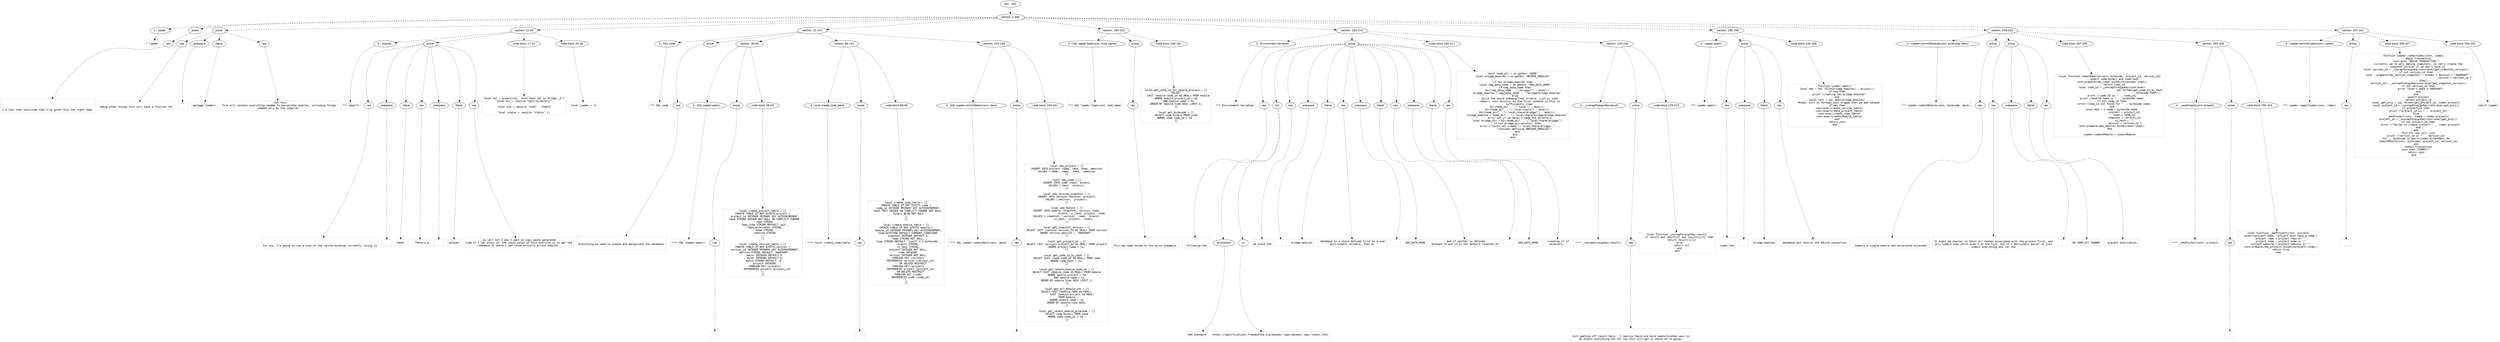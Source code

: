 digraph lpegNode {

node [fontname=Helvetica]
edge [style=dashed]

doc_0 [label="doc - 352"]


doc_0 -> { section_1}
{rank=same; section_1}

section_1 [label="section: 1-306"]


// END RANK doc_0

section_1 -> { header_2 prose_3 prose_4 section_5 section_6 section_7 section_8 section_9 section_10 section_11}
{rank=same; header_2 prose_3 prose_4 section_5 section_6 section_7 section_8 section_9 section_10 section_11}

header_2 [label="1 : loader"]

prose_3 [label="prose"]

prose_4 [label="prose"]

section_5 [label="section: 10-30"]

section_6 [label="section: 31-101"]

section_7 [label="section: 164-183"]

section_8 [label="section: 184-219"]

section_9 [label="section: 236-258"]

section_10 [label="section: 259-292"]

section_11 [label="section: 307-352"]


// END RANK section_1

header_2 -> leaf_12
leaf_12  [color=Gray,shape=rectangle,fontname=Inconsolata,label="* loader"]
// END RANK header_2

prose_3 -> { raw_13}
{rank=same; raw_13}

raw_13 [label="raw"]


// END RANK prose_3

raw_13 -> leaf_14
leaf_14  [color=Gray,shape=rectangle,fontname=Inconsolata,label="


I'm less than convinced that I've given this the right name.
"]
// END RANK raw_13

prose_4 -> { raw_15 prespace_16 literal_17 raw_18}
{rank=same; raw_15 prespace_16 literal_17 raw_18}

raw_15 [label="raw"]

prespace_16 [label="prespace"]

literal_17 [label="literal"]

raw_18 [label="raw"]


// END RANK prose_4

raw_15 -> leaf_19
leaf_19  [color=Gray,shape=rectangle,fontname=Inconsolata,label="
Among other things this will have a function for"]
// END RANK raw_15

prespace_16 -> leaf_20
leaf_20  [color=Gray,shape=rectangle,fontname=Inconsolata,label=" "]
// END RANK prespace_16

literal_17 -> leaf_21
leaf_21  [color=Gray,shape=rectangle,fontname=Inconsolata,label="package.loaders"]
// END RANK literal_17

raw_18 -> leaf_22
leaf_22  [color=Gray,shape=rectangle,fontname=Inconsolata,label=", but this
file will contain everything needed to manipulate modules, including things
needed only by the compiler.
"]
// END RANK raw_18

section_5 -> { header_23 prose_24 codeblock_25 codeblock_26}
{rank=same; header_23 prose_24 codeblock_25 codeblock_26}

header_23 [label="3 : imports"]

prose_24 [label="prose"]

codeblock_25 [label="code block 17-24"]

codeblock_26 [label="code block 26-28"]


// END RANK section_5

header_23 -> leaf_27
leaf_27  [color=Gray,shape=rectangle,fontname=Inconsolata,label="*** imports"]
// END RANK header_23

prose_24 -> { raw_28 prespace_29 literal_30 raw_31 prespace_32 literal_33 raw_34}
{rank=same; raw_28 prespace_29 literal_30 raw_31 prespace_32 literal_33 raw_34}

raw_28 [label="raw"]

prespace_29 [label="prespace"]

literal_30 [label="literal"]

raw_31 [label="raw"]

prespace_32 [label="prespace"]

literal_33 [label="literal"]

raw_34 [label="raw"]


// END RANK prose_24

raw_28 -> leaf_35
leaf_35  [color=Gray,shape=rectangle,fontname=Inconsolata,label="

For now, I'm going to use a copy of the sqlite bindings currently living in"]
// END RANK raw_28

prespace_29 -> leaf_36
leaf_36  [color=Gray,shape=rectangle,fontname=Inconsolata,label=""]
// END RANK prespace_29

literal_30 -> leaf_37
leaf_37  [color=Gray,shape=rectangle,fontname=Inconsolata,label="femto"]
// END RANK literal_30

raw_31 -> leaf_38
leaf_38  [color=Gray,shape=rectangle,fontname=Inconsolata,label=".  There's a"]
// END RANK raw_31

prespace_32 -> leaf_39
leaf_39  [color=Gray,shape=rectangle,fontname=Inconsolata,label=" "]
// END RANK prespace_32

literal_33 -> leaf_40
leaf_40  [color=Gray,shape=rectangle,fontname=Inconsolata,label="sqlayer"]
// END RANK literal_33

raw_34 -> leaf_41
leaf_41  [color=Gray,shape=rectangle,fontname=Inconsolata,label=" as well but I don't want to copy-paste generated
code if I can avoid it; the whole point of this exercise is to get the
codebase to where I can reuse projects across modules.
"]
// END RANK raw_34

codeblock_25 -> leaf_42
leaf_42  [color=Gray,shape=rectangle,fontname=Inconsolata,label="local sql = assert(sql, \"must have sql in bridge _G\")
local Dir = require \"walk/directory\"

local sha = require \"sha3\" . sha512

local status = require \"status\" ()"]
// END RANK codeblock_25

codeblock_26 -> leaf_43
leaf_43  [color=Gray,shape=rectangle,fontname=Inconsolata,label="local Loader = {}"]
// END RANK codeblock_26

section_6 -> { header_44 prose_45 section_46 section_47 section_48}
{rank=same; header_44 prose_45 section_46 section_47 section_48}

header_44 [label="3 : SQL code"]

prose_45 [label="prose"]

section_46 [label="section: 36-65"]

section_47 [label="section: 66-101"]

section_48 [label="section: 102-163"]


// END RANK section_6

header_44 -> leaf_49
leaf_49  [color=Gray,shape=rectangle,fontname=Inconsolata,label="*** SQL code"]
// END RANK header_44

prose_45 -> { raw_50}
{rank=same; raw_50}

raw_50 [label="raw"]


// END RANK prose_45

raw_50 -> leaf_51
leaf_51  [color=Gray,shape=rectangle,fontname=Inconsolata,label="

Everything we need to create and manipulate the database.

"]
// END RANK raw_50

section_46 -> { header_52 prose_53 codeblock_54}
{rank=same; header_52 prose_53 codeblock_54}

header_52 [label="4 : SQL Loader.open()"]

prose_53 [label="prose"]

codeblock_54 [label="code block 38-63"]


// END RANK section_46

header_52 -> leaf_55
leaf_55  [color=Gray,shape=rectangle,fontname=Inconsolata,label="**** SQL Loader.open()"]
// END RANK header_52

prose_53 -> { raw_56}
{rank=same; raw_56}

raw_56 [label="raw"]


// END RANK prose_53

raw_56 -> leaf_57
leaf_57  [color=Gray,shape=rectangle,fontname=Inconsolata,label="
"]
// END RANK raw_56

codeblock_54 -> leaf_58
leaf_58  [color=Gray,shape=rectangle,fontname=Inconsolata,label="local create_project_table = [[
CREATE TABLE IF NOT EXISTS project (
   project_id INTEGER PRIMARY KEY AUTOINCREMENT,
   name STRING UNIQUE NOT NULL ON CONFLICT IGNORE,
   repo STRING,
   repo_type STRING DEFAULT 'git',
   repo_alternates STRING,
   home STRING,
   website STRING
);
]]

local create_version_table = [[
CREATE TABLE IF NOT EXISTS version (
   version_id INTEGER PRIMARY KEY AUTOINCREMENT,
   edition STRING DEFAULT 'SNAPSHOT',
   major INTEGER DEFAULT 0,
   minor INTEGER DEFAULT 0,
   patch STRING DEFAULT '0',
   project INTEGER,
   FOREIGN KEY (project)
      REFERENCES project (project_id)
);
]]"]
// END RANK codeblock_54

section_47 -> { header_59 prose_60 codeblock_61}
{rank=same; header_59 prose_60 codeblock_61}

header_59 [label="4 : local create_code_table"]

prose_60 [label="prose"]

codeblock_61 [label="code block 68-99"]


// END RANK section_47

header_59 -> leaf_62
leaf_62  [color=Gray,shape=rectangle,fontname=Inconsolata,label="**** local create_code_table"]
// END RANK header_59

prose_60 -> { raw_63}
{rank=same; raw_63}

raw_63 [label="raw"]


// END RANK prose_60

raw_63 -> leaf_64
leaf_64  [color=Gray,shape=rectangle,fontname=Inconsolata,label="
"]
// END RANK raw_63

codeblock_61 -> leaf_65
leaf_65  [color=Gray,shape=rectangle,fontname=Inconsolata,label="local create_code_table = [[
CREATE TABLE IF NOT EXISTS code (
   code_id INTEGER PRIMARY KEY AUTOINCREMENT,
   hash TEXT UNIQUE ON CONFLICT IGNORE NOT NULL,
   binary BLOB NOT NULL
);
]]

local create_module_table = [[
CREATE TABLE IF NOT EXISTS module (
   module_id INTEGER PRIMARY KEY AUTOINCREMENT,
   time DATETIME DEFAULT CURRENT_TIMESTAMP,
   snapshot INTEGER DEFAULT 1,
   name STRING NOT NULL,
   type STRING DEFAULT 'luaJIT-2.1-bytecode',
   branch STRING,
   vc_hash STRING,
   project INTEGER NOT NULL,
   code INTEGER,
   version INTEGER NOT NULL,
   FOREIGN KEY (version)
      REFERENCES version (version_id)
      -- ON DELETE RESTRICT
   FOREIGN KEY (project)
      REFERENCES project (project_id)
      ON DELETE RESTRICT
   FOREIGN KEY (code)
      REFERENCES code (code_id)
);
]]"]
// END RANK codeblock_61

section_48 -> { header_66 prose_67 codeblock_68}
{rank=same; header_66 prose_67 codeblock_68}

header_66 [label="4 : SQL Loader.commitDeck(conn, deck)"]

prose_67 [label="prose"]

codeblock_68 [label="code block 104-161"]


// END RANK section_48

header_66 -> leaf_69
leaf_69  [color=Gray,shape=rectangle,fontname=Inconsolata,label="**** SQL Loader.commitDeck(conn, deck)"]
// END RANK header_66

prose_67 -> { raw_70}
{rank=same; raw_70}

raw_70 [label="raw"]


// END RANK prose_67

raw_70 -> leaf_71
leaf_71  [color=Gray,shape=rectangle,fontname=Inconsolata,label="
"]
// END RANK raw_70

codeblock_68 -> leaf_72
leaf_72  [color=Gray,shape=rectangle,fontname=Inconsolata,label="local new_project = [[
INSERT INTO project (name, repo, home, website)
VALUES (:name, :repo, :home, :website)
]]

local new_code = [[
INSERT INTO code (hash, binary)
VALUES (:hash, :binary);
]]

local new_version_snapshot = [[
INSERT INTO version (edition, project)
VALUES (:edition, :project);
]]

local add_module = [[
INSERT INTO module (snapshot, version, name,
                    branch, vc_hash, project, code)
VALUES (:snapshot, :version, :name, :branch,
        :vc_hash, :project, :code);
]]

local get_snapshot_version = [[
SELECT CAST (version.version_id AS REAL) FROM version
WHERE version.edition = 'SNAPSHOT';
]]

local get_project_id = [[
SELECT CAST (project.project_id AS REAL) FROM project
WHERE project.name = %s;
]]

local get_code_id_by_hash = [[
SELECT CAST (code.code_id AS REAL) FROM code
WHERE code.hash = %s;
]]

local get_latest_module_code_id = [[
SELECT CAST (module.code AS REAL) FROM module
WHERE module.project = %d
   AND module.name = %s
ORDER BY module.time DESC LIMIT 1;
]]

local get_all_module_ids = [[
SELECT CAST (module.code AS REAL),
       CAST (module.project AS REAL)
FROM module
WHERE module.name = %s
ORDER BY module.time DESC;
]]

local get_latest_module_bytecode = [[
SELECT code.binary FROM code
WHERE code.code_id = %d ;
]]"]
// END RANK codeblock_68

section_7 -> { header_73 prose_74 codeblock_75}
{rank=same; header_73 prose_74 codeblock_75}

header_73 [label="3 : SQL loader.load(conn, mod_name)"]

prose_74 [label="prose"]

codeblock_75 [label="code block 168-181"]


// END RANK section_7

header_73 -> leaf_76
leaf_76  [color=Gray,shape=rectangle,fontname=Inconsolata,label="*** SQL loader.load(conn, mod_name)"]
// END RANK header_73

prose_74 -> { raw_77}
{rank=same; raw_77}

raw_77 [label="raw"]


// END RANK prose_74

raw_77 -> leaf_78
leaf_78  [color=Gray,shape=rectangle,fontname=Inconsolata,label="

This has been moved to the pylon preamble.
"]
// END RANK raw_77

codeblock_75 -> leaf_79
leaf_79  [color=Gray,shape=rectangle,fontname=Inconsolata,label="local get_code_id_for_module_project = [[
SELECT
   CAST (module.code_id AS REAL) FROM module
WHERE module.project_id = %d
   AND module.name = %s
ORDER BY module.time DESC LIMIT 1;
]]

local get_bytecode = [[
SELECT code.binary FROM code
WHERE code.code_id = %d ;
]]"]
// END RANK codeblock_75

section_8 -> { header_80 prose_81 codeblock_82 section_83}
{rank=same; header_80 prose_81 codeblock_82 section_83}

header_80 [label="3 : Environment Variables"]

prose_81 [label="prose"]

codeblock_82 [label="code block 192-217"]

section_83 [label="section: 220-235"]


// END RANK section_8

header_80 -> leaf_84
leaf_84  [color=Gray,shape=rectangle,fontname=Inconsolata,label="*** Environment Variables"]
// END RANK header_80

prose_81 -> { raw_85 link_86 raw_87 prespace_88 literal_89 raw_90 prespace_91 literal_92 raw_93 prespace_94 literal_95 raw_96}
{rank=same; raw_85 link_86 raw_87 prespace_88 literal_89 raw_90 prespace_91 literal_92 raw_93 prespace_94 literal_95 raw_96}

raw_85 [label="raw"]

link_86 [label="link"]

raw_87 [label="raw"]

prespace_88 [label="prespace"]

literal_89 [label="literal"]

raw_90 [label="raw"]

prespace_91 [label="prespace"]

literal_92 [label="literal"]

raw_93 [label="raw"]

prespace_94 [label="prespace"]

literal_95 [label="literal"]

raw_96 [label="raw"]


// END RANK prose_81

raw_85 -> leaf_97
leaf_97  [color=Gray,shape=rectangle,fontname=Inconsolata,label="

  Following the "]
// END RANK raw_85

link_86 -> { anchortext_98 url_99}
{rank=same; anchortext_98 url_99}

anchortext_98 [label="anchortext"]

url_99 [label="url"]


// END RANK link_86

anchortext_98 -> leaf_100
leaf_100  [color=Gray,shape=rectangle,fontname=Inconsolata,label="XDG Standard"]
// END RANK anchortext_98

url_99 -> leaf_101
leaf_101  [color=Gray,shape=rectangle,fontname=Inconsolata,label="https://specifications.freedesktop.org/basedir-spec/basedir-spec-latest.html"]
// END RANK url_99

raw_87 -> leaf_102
leaf_102  [color=Gray,shape=rectangle,fontname=Inconsolata,label=",
we place the"]
// END RANK raw_87

prespace_88 -> leaf_103
leaf_103  [color=Gray,shape=rectangle,fontname=Inconsolata,label=" "]
// END RANK prespace_88

literal_89 -> leaf_104
leaf_104  [color=Gray,shape=rectangle,fontname=Inconsolata,label="bridge.modules"]
// END RANK literal_89

raw_90 -> leaf_105
leaf_105  [color=Gray,shape=rectangle,fontname=Inconsolata,label=" database in a place defined first by a user
environment variable, then by"]
// END RANK raw_90

prespace_91 -> leaf_106
leaf_106  [color=Gray,shape=rectangle,fontname=Inconsolata,label=" "]
// END RANK prespace_91

literal_92 -> leaf_107
leaf_107  [color=Gray,shape=rectangle,fontname=Inconsolata,label="XDG_DATA_HOME"]
// END RANK literal_92

raw_93 -> leaf_108
leaf_108  [color=Gray,shape=rectangle,fontname=Inconsolata,label=", and if neither is defined,
attempt to put it in the default location of"]
// END RANK raw_93

prespace_94 -> leaf_109
leaf_109  [color=Gray,shape=rectangle,fontname=Inconsolata,label=" "]
// END RANK prespace_94

literal_95 -> leaf_110
leaf_110  [color=Gray,shape=rectangle,fontname=Inconsolata,label="XDG_DATA_HOME"]
// END RANK literal_95

raw_96 -> leaf_111
leaf_111  [color=Gray,shape=rectangle,fontname=Inconsolata,label=", creating it if
necessary.
"]
// END RANK raw_96

codeblock_82 -> leaf_112
leaf_112  [color=Gray,shape=rectangle,fontname=Inconsolata,label="local home_dir = os.getenv \"HOME\"
local bridge_modules = os.getenv \"BRIDGE_MODULES\"

if not bridge_modules then
   local xdg_data_home = os.getenv \"XDG_DATA_HOME\"
   if xdg_data_home then
      Dir(xdg_data_home .. \"/bridge/\") : mkdir()
      bridge_modules = xdg_data_home .. \"/bridge/bridge.modules\"
   else
      -- build the whole shebang from scratch, just in case
      -- =mkdir= runs =exists= as the first command so this is
      -- sufficiently clear
      Dir(home_dir .. \"/.local\") : mkdir()
      Dir(home_dir .. \"/.local/share\") : mkdir()
      Dir(home_dir .. \"/.local/share/bridge/\") : mkdir()
      bridge_modules = home_dir .. \"/.local/share/bridge/bridge.modules\"
      -- error out if we haven't made the directory
      local bridge_dir = Dir(home_dir .. \"/.local/share/bridge/\")
      if not bridge_dir:exists() then
         error (\"Could not create ~/.local/share/bridge/,\" ..
               \"consider defining $BRIDGE_MODULES\")
      end
   end
end"]
// END RANK codeblock_82

section_83 -> { header_113 prose_114 codeblock_115}
{rank=same; header_113 prose_114 codeblock_115}

header_113 [label="4 : _unwrapForeignKey(result)"]

prose_114 [label="prose"]

codeblock_115 [label="code block 225-233"]


// END RANK section_83

header_113 -> leaf_116
leaf_116  [color=Gray,shape=rectangle,fontname=Inconsolata,label="**** _unwrapForeignKey(result)"]
// END RANK header_113

prose_114 -> { raw_117}
{rank=same; raw_117}

raw_117 [label="raw"]


// END RANK prose_114

raw_117 -> leaf_118
leaf_118  [color=Gray,shape=rectangle,fontname=Inconsolata,label="

Just peeling off layers here.  I realize there are more sophisticated ways to
do almost everything but for now this will get us where we're going.
"]
// END RANK raw_117

codeblock_115 -> leaf_119
leaf_119  [color=Gray,shape=rectangle,fontname=Inconsolata,label="local function _unwrapForeignKey(result)
   if result and result[1] and result[1][1] then
      return result[1][1]
   else
      return nil
   end
end"]
// END RANK codeblock_115

section_9 -> { header_120 prose_121 codeblock_122}
{rank=same; header_120 prose_121 codeblock_122}

header_120 [label="3 : Loader.open()"]

prose_121 [label="prose"]

codeblock_122 [label="code block 240-256"]


// END RANK section_9

header_120 -> leaf_123
leaf_123  [color=Gray,shape=rectangle,fontname=Inconsolata,label="*** Loader.open()"]
// END RANK header_120

prose_121 -> { raw_124 prespace_125 literal_126 raw_127}
{rank=same; raw_124 prespace_125 literal_126 raw_127}

raw_124 [label="raw"]

prespace_125 [label="prespace"]

literal_126 [label="literal"]

raw_127 [label="raw"]


// END RANK prose_121

raw_124 -> leaf_128
leaf_128  [color=Gray,shape=rectangle,fontname=Inconsolata,label="

Loads the"]
// END RANK raw_124

prespace_125 -> leaf_129
leaf_129  [color=Gray,shape=rectangle,fontname=Inconsolata,label=" "]
// END RANK prespace_125

literal_126 -> leaf_130
leaf_130  [color=Gray,shape=rectangle,fontname=Inconsolata,label="bridge.modules"]
// END RANK literal_126

raw_127 -> leaf_131
leaf_131  [color=Gray,shape=rectangle,fontname=Inconsolata,label=" database and returns the SQLite connection.
"]
// END RANK raw_127

codeblock_122 -> leaf_132
leaf_132  [color=Gray,shape=rectangle,fontname=Inconsolata,label="function Loader.open()
   local new = not (File(bridge_modules) : exists())
   if new then
      print \"creating new bridge.modules\"
   end
   local conn = sql.open(bridge_modules)
   -- #todo: turn on foreign_keys pragma when we add sqlayer
   if new then
      conn:exec(create_version_table)
      conn:exec(create_project_table)
      conn:exec(create_code_table)
      conn:exec(create_module_table)
   end
   return conn
end"]
// END RANK codeblock_122

section_10 -> { header_133 prose_134 prose_135 codeblock_136 section_137}
{rank=same; header_133 prose_134 prose_135 codeblock_136 section_137}

header_133 [label="3 : Loader.commitModule(conn, bytecode, deck)"]

prose_134 [label="prose"]

prose_135 [label="prose"]

codeblock_136 [label="code block 267-290"]

section_137 [label="section: 293-306"]


// END RANK section_10

header_133 -> leaf_138
leaf_138  [color=Gray,shape=rectangle,fontname=Inconsolata,label="*** Loader.commitModule(conn, bytecode, deck)"]
// END RANK header_133

prose_134 -> { raw_139}
{rank=same; raw_139}

raw_139 [label="raw"]


// END RANK prose_134

raw_139 -> leaf_140
leaf_140  [color=Gray,shape=rectangle,fontname=Inconsolata,label="

Commits a single module and associated bytecode.
"]
// END RANK raw_139

prose_135 -> { raw_141 prespace_142 literal_143 raw_144}
{rank=same; raw_141 prespace_142 literal_143 raw_144}

raw_141 [label="raw"]

prespace_142 [label="prespace"]

literal_143 [label="literal"]

raw_144 [label="raw"]


// END RANK prose_135

raw_141 -> leaf_145
leaf_145  [color=Gray,shape=rectangle,fontname=Inconsolata,label="
It might be smarter to fetch all hashes associated with the project first, and
only commit ones which aren't on the list, but it's definitely easier to just
commit everything and let the"]
// END RANK raw_141

prespace_142 -> leaf_146
leaf_146  [color=Gray,shape=rectangle,fontname=Inconsolata,label=" "]
// END RANK prespace_142

literal_143 -> leaf_147
leaf_147  [color=Gray,shape=rectangle,fontname=Inconsolata,label="ON CONFLICT IGNORE"]
// END RANK literal_143

raw_144 -> leaf_148
leaf_148  [color=Gray,shape=rectangle,fontname=Inconsolata,label=" prevent duplication.
"]
// END RANK raw_144

codeblock_136 -> leaf_149
leaf_149  [color=Gray,shape=rectangle,fontname=Inconsolata,label="local function commitModule(conn, bytecode, project_id, version_id)
   -- upsert code.binary and code.hash
   conn:prepare(new_code):bindkv(bytecode):step()
   -- select code_id
   local code_id = _unwrapForeignKey(conn:exec(
                                        sql.format(get_code_id_by_hash,
                                                   bytecode.hash)))
   print (\"code ID is \" .. code_id)
   print (\"module name is \" .. bytecode.name)
   if not code_id then
      error(\"code_id not found for \" .. bytecode.name)
   end
   local mod = { name = bytecode.name,
                    project = project_id,
                    code = code_id,
                    snapshot = version_id,
                    vc_hash = \"\",
                    version = version_id }
   conn:prepare(add_module):bindkv(mod):step()
end

Loader.commitModule = commitModule"]
// END RANK codeblock_136

section_137 -> { header_150 prose_151 codeblock_152}
{rank=same; header_150 prose_151 codeblock_152}

header_150 [label="4 : _newProject(conn, project)"]

prose_151 [label="prose"]

codeblock_152 [label="code block 295-304"]


// END RANK section_137

header_150 -> leaf_153
leaf_153  [color=Gray,shape=rectangle,fontname=Inconsolata,label="**** _newProject(conn, project)"]
// END RANK header_150

prose_151 -> { raw_154}
{rank=same; raw_154}

raw_154 [label="raw"]


// END RANK prose_151

raw_154 -> leaf_155
leaf_155  [color=Gray,shape=rectangle,fontname=Inconsolata,label="
"]
// END RANK raw_154

codeblock_152 -> leaf_156
leaf_156  [color=Gray,shape=rectangle,fontname=Inconsolata,label="local function _newProject(conn, project)
   assert(project.name, \"project must have a name\")
   project.repo = project.repo or \"\"
   project.home = project.home or \"\"
   project.website = project.website or \"\"
   conn:prepare(new_project):bindkv(project):step()
   return true
end"]
// END RANK codeblock_152

section_11 -> { header_157 prose_158 codeblock_159 codeblock_160}
{rank=same; header_157 prose_158 codeblock_159 codeblock_160}

header_157 [label="3 : Loader.commitCodex(conn, codex)"]

prose_158 [label="prose"]

codeblock_159 [label="code block 309-347"]

codeblock_160 [label="code block 350-352"]


// END RANK section_11

header_157 -> leaf_161
leaf_161  [color=Gray,shape=rectangle,fontname=Inconsolata,label="*** Loader.commitCodex(conn, codex)"]
// END RANK header_157

prose_158 -> { raw_162}
{rank=same; raw_162}

raw_162 [label="raw"]


// END RANK prose_158

raw_162 -> leaf_163
leaf_163  [color=Gray,shape=rectangle,fontname=Inconsolata,label="
"]
// END RANK raw_162

codeblock_159 -> leaf_164
leaf_164  [color=Gray,shape=rectangle,fontname=Inconsolata,label="function Loader.commitCodex(conn, codex)
   -- begin transaction
   conn:exec \"BEGIN TRANSACTION;\"
   -- currently we're only making snapshots, so let's create the
   -- snapshot version if we don't have it.
   local version_id = _unwrapForeignKey(conn:exec(get_snapshot_version))
   if not version_id then
      conn : prepare(new_version_snapshot) : bindkv { edition = \"SNAPSHOT\",
                                                      version = version_id }
           : step()
      version_id = _unwrapForeignKey(conn:exec(get_snapshot_version))
      if not version_id then
         error \"didn't make a SNAPSHOT\"
      end
   end
   -- upsert project
   -- select project_id
   local get_proj = sql.format(get_project_id, codex.project)
   local project_id = _unwrapForeignKey(conn:exec(get_proj))
   if project_id then
      print (\"project_id is \" .. project_id)
   else
      _newProject(conn, {name = codex.project})
      project_id = _unwrapForeignKey(conn:exec(get_proj))
      if not project_id then
         error (\"failed to create project \" .. codex.project)
      end
   end
   -- This for now will just
   print (\"version_id is \" .. version_id)
   for _, bytecode in pairs(codex.bytecodes) do
      commitModule(conn, bytecode, project_id, version_id)
   end
   -- commit transaction
   conn:exec \"COMMIT;\"
   return conn
end"]
// END RANK codeblock_159

codeblock_160 -> leaf_165
leaf_165  [color=Gray,shape=rectangle,fontname=Inconsolata,label="return Loader"]
// END RANK codeblock_160


}
